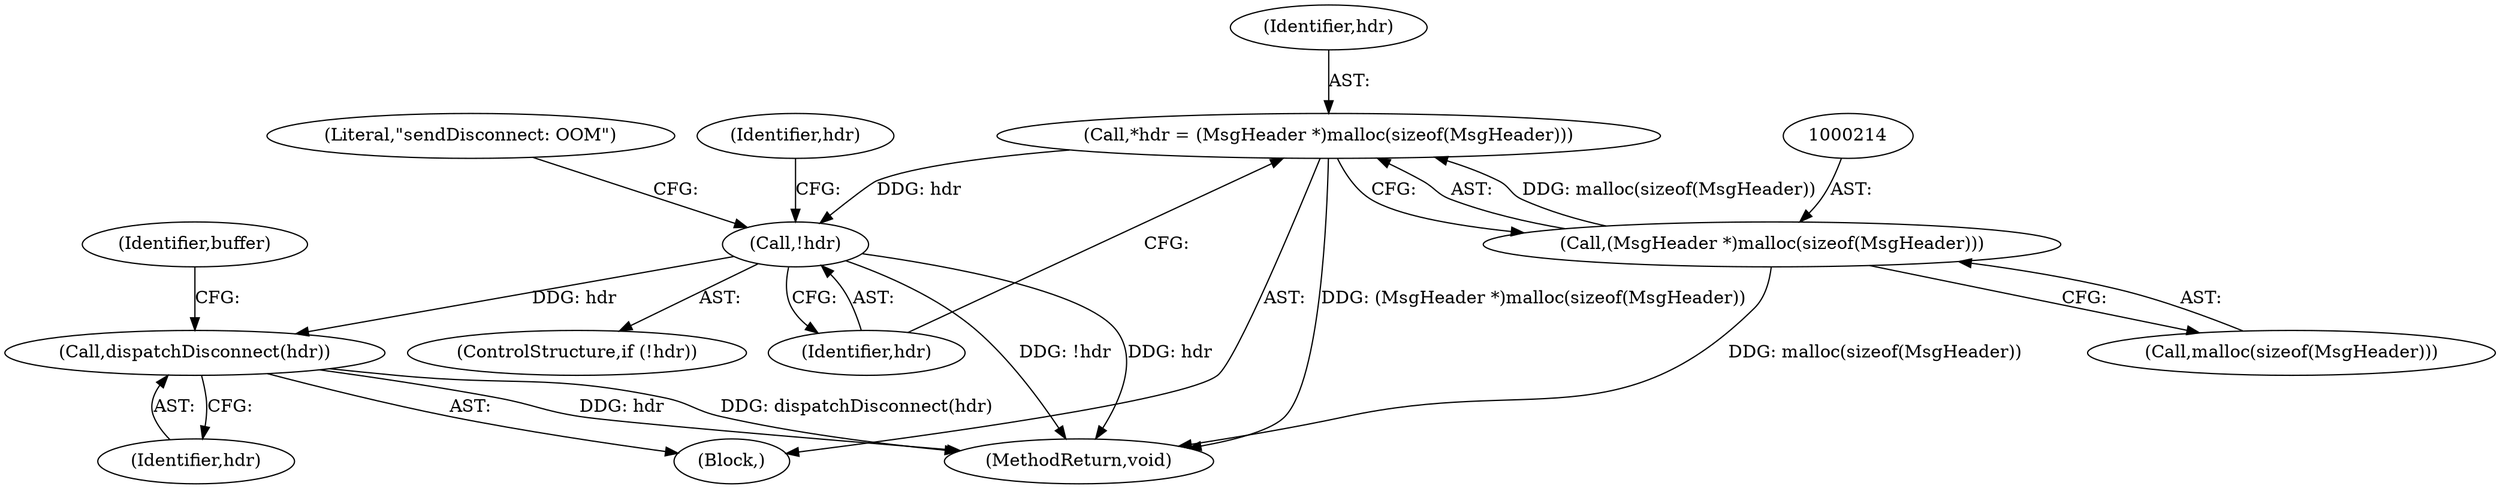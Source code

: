 digraph "0_Android_95610818918f6f11fe7d23aca1380e6c0fac2af0@pointer" {
"1000211" [label="(Call,*hdr = (MsgHeader *)malloc(sizeof(MsgHeader)))"];
"1000213" [label="(Call,(MsgHeader *)malloc(sizeof(MsgHeader)))"];
"1000219" [label="(Call,!hdr)"];
"1000247" [label="(Call,dispatchDisconnect(hdr))"];
"1000218" [label="(ControlStructure,if (!hdr))"];
"1000215" [label="(Call,malloc(sizeof(MsgHeader)))"];
"1000180" [label="(Block,)"];
"1000211" [label="(Call,*hdr = (MsgHeader *)malloc(sizeof(MsgHeader)))"];
"1000212" [label="(Identifier,hdr)"];
"1000247" [label="(Call,dispatchDisconnect(hdr))"];
"1000248" [label="(Identifier,hdr)"];
"1000213" [label="(Call,(MsgHeader *)malloc(sizeof(MsgHeader)))"];
"1000220" [label="(Identifier,hdr)"];
"1000219" [label="(Call,!hdr)"];
"1000255" [label="(MethodReturn,void)"];
"1000229" [label="(Identifier,hdr)"];
"1000223" [label="(Literal,\"sendDisconnect: OOM\")"];
"1000254" [label="(Identifier,buffer)"];
"1000211" -> "1000180"  [label="AST: "];
"1000211" -> "1000213"  [label="CFG: "];
"1000212" -> "1000211"  [label="AST: "];
"1000213" -> "1000211"  [label="AST: "];
"1000220" -> "1000211"  [label="CFG: "];
"1000211" -> "1000255"  [label="DDG: (MsgHeader *)malloc(sizeof(MsgHeader))"];
"1000213" -> "1000211"  [label="DDG: malloc(sizeof(MsgHeader))"];
"1000211" -> "1000219"  [label="DDG: hdr"];
"1000213" -> "1000215"  [label="CFG: "];
"1000214" -> "1000213"  [label="AST: "];
"1000215" -> "1000213"  [label="AST: "];
"1000213" -> "1000255"  [label="DDG: malloc(sizeof(MsgHeader))"];
"1000219" -> "1000218"  [label="AST: "];
"1000219" -> "1000220"  [label="CFG: "];
"1000220" -> "1000219"  [label="AST: "];
"1000223" -> "1000219"  [label="CFG: "];
"1000229" -> "1000219"  [label="CFG: "];
"1000219" -> "1000255"  [label="DDG: !hdr"];
"1000219" -> "1000255"  [label="DDG: hdr"];
"1000219" -> "1000247"  [label="DDG: hdr"];
"1000247" -> "1000180"  [label="AST: "];
"1000247" -> "1000248"  [label="CFG: "];
"1000248" -> "1000247"  [label="AST: "];
"1000254" -> "1000247"  [label="CFG: "];
"1000247" -> "1000255"  [label="DDG: hdr"];
"1000247" -> "1000255"  [label="DDG: dispatchDisconnect(hdr)"];
}
